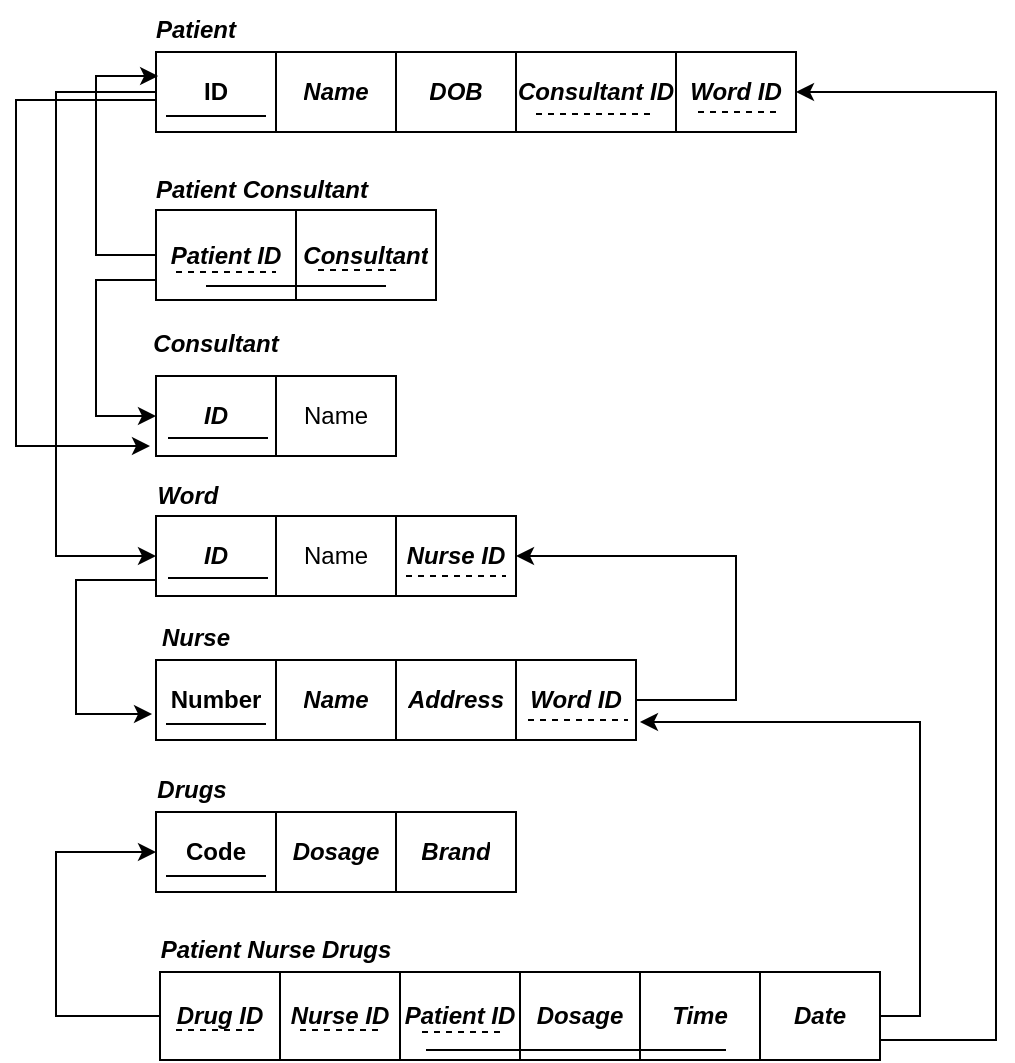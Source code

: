<mxfile version="26.1.0">
  <diagram name="Page-1" id="5h2d2MQ0FJStADJ7_BCh">
    <mxGraphModel dx="880" dy="434" grid="1" gridSize="10" guides="1" tooltips="1" connect="1" arrows="1" fold="1" page="1" pageScale="1" pageWidth="827" pageHeight="1169" math="0" shadow="0">
      <root>
        <mxCell id="0" />
        <mxCell id="1" parent="0" />
        <mxCell id="lWF1h2d94blJFTGx3S3K-1" value="&lt;b&gt;&lt;i&gt;Patient&lt;/i&gt;&lt;/b&gt;" style="text;strokeColor=none;align=center;fillColor=none;html=1;verticalAlign=middle;whiteSpace=wrap;rounded=0;" vertex="1" parent="1">
          <mxGeometry x="70" y="70" width="60" height="30" as="geometry" />
        </mxCell>
        <mxCell id="lWF1h2d94blJFTGx3S3K-2" value="" style="shape=table;startSize=0;container=1;collapsible=0;childLayout=tableLayout;" vertex="1" parent="1">
          <mxGeometry x="80" y="96" width="180" height="40" as="geometry" />
        </mxCell>
        <mxCell id="lWF1h2d94blJFTGx3S3K-3" value="" style="shape=tableRow;horizontal=0;startSize=0;swimlaneHead=0;swimlaneBody=0;strokeColor=inherit;top=0;left=0;bottom=0;right=0;collapsible=0;dropTarget=0;fillColor=none;points=[[0,0.5],[1,0.5]];portConstraint=eastwest;" vertex="1" parent="lWF1h2d94blJFTGx3S3K-2">
          <mxGeometry width="180" height="40" as="geometry" />
        </mxCell>
        <mxCell id="lWF1h2d94blJFTGx3S3K-4" value="&lt;b&gt;ID&lt;/b&gt;" style="shape=partialRectangle;html=1;whiteSpace=wrap;connectable=0;strokeColor=inherit;overflow=hidden;fillColor=none;top=0;left=0;bottom=0;right=0;pointerEvents=1;" vertex="1" parent="lWF1h2d94blJFTGx3S3K-3">
          <mxGeometry width="60" height="40" as="geometry">
            <mxRectangle width="60" height="40" as="alternateBounds" />
          </mxGeometry>
        </mxCell>
        <mxCell id="lWF1h2d94blJFTGx3S3K-5" value="&lt;b&gt;&lt;i&gt;Name&lt;/i&gt;&lt;/b&gt;" style="shape=partialRectangle;html=1;whiteSpace=wrap;connectable=0;strokeColor=inherit;overflow=hidden;fillColor=none;top=0;left=0;bottom=0;right=0;pointerEvents=1;" vertex="1" parent="lWF1h2d94blJFTGx3S3K-3">
          <mxGeometry x="60" width="60" height="40" as="geometry">
            <mxRectangle width="60" height="40" as="alternateBounds" />
          </mxGeometry>
        </mxCell>
        <mxCell id="lWF1h2d94blJFTGx3S3K-6" value="&lt;b&gt;&lt;i&gt;DOB&lt;/i&gt;&lt;/b&gt;" style="shape=partialRectangle;html=1;whiteSpace=wrap;connectable=0;strokeColor=inherit;overflow=hidden;fillColor=none;top=0;left=0;bottom=0;right=0;pointerEvents=1;" vertex="1" parent="lWF1h2d94blJFTGx3S3K-3">
          <mxGeometry x="120" width="60" height="40" as="geometry">
            <mxRectangle width="60" height="40" as="alternateBounds" />
          </mxGeometry>
        </mxCell>
        <mxCell id="lWF1h2d94blJFTGx3S3K-7" value="&lt;b&gt;&lt;i&gt;Consultant&lt;/i&gt;&lt;/b&gt;" style="text;strokeColor=none;align=center;fillColor=none;html=1;verticalAlign=middle;whiteSpace=wrap;rounded=0;" vertex="1" parent="1">
          <mxGeometry x="80" y="227" width="60" height="30" as="geometry" />
        </mxCell>
        <mxCell id="lWF1h2d94blJFTGx3S3K-8" value="" style="shape=table;startSize=0;container=1;collapsible=0;childLayout=tableLayout;" vertex="1" parent="1">
          <mxGeometry x="80" y="258" width="120" height="40" as="geometry" />
        </mxCell>
        <mxCell id="lWF1h2d94blJFTGx3S3K-9" value="" style="shape=tableRow;horizontal=0;startSize=0;swimlaneHead=0;swimlaneBody=0;strokeColor=inherit;top=0;left=0;bottom=0;right=0;collapsible=0;dropTarget=0;fillColor=none;points=[[0,0.5],[1,0.5]];portConstraint=eastwest;" vertex="1" parent="lWF1h2d94blJFTGx3S3K-8">
          <mxGeometry width="120" height="40" as="geometry" />
        </mxCell>
        <mxCell id="lWF1h2d94blJFTGx3S3K-10" value="&lt;b&gt;&lt;i&gt;ID&lt;/i&gt;&lt;/b&gt;" style="shape=partialRectangle;html=1;whiteSpace=wrap;connectable=0;strokeColor=inherit;overflow=hidden;fillColor=none;top=0;left=0;bottom=0;right=0;pointerEvents=1;" vertex="1" parent="lWF1h2d94blJFTGx3S3K-9">
          <mxGeometry width="60" height="40" as="geometry">
            <mxRectangle width="60" height="40" as="alternateBounds" />
          </mxGeometry>
        </mxCell>
        <mxCell id="lWF1h2d94blJFTGx3S3K-11" value="Name" style="shape=partialRectangle;html=1;whiteSpace=wrap;connectable=0;strokeColor=inherit;overflow=hidden;fillColor=none;top=0;left=0;bottom=0;right=0;pointerEvents=1;" vertex="1" parent="lWF1h2d94blJFTGx3S3K-9">
          <mxGeometry x="60" width="60" height="40" as="geometry">
            <mxRectangle width="60" height="40" as="alternateBounds" />
          </mxGeometry>
        </mxCell>
        <mxCell id="lWF1h2d94blJFTGx3S3K-12" value="" style="endArrow=none;html=1;rounded=0;" edge="1" parent="1">
          <mxGeometry width="50" height="50" relative="1" as="geometry">
            <mxPoint x="85" y="128" as="sourcePoint" />
            <mxPoint x="135" y="128" as="targetPoint" />
          </mxGeometry>
        </mxCell>
        <mxCell id="lWF1h2d94blJFTGx3S3K-13" value="" style="endArrow=none;html=1;rounded=0;" edge="1" parent="1">
          <mxGeometry width="50" height="50" relative="1" as="geometry">
            <mxPoint x="86" y="289" as="sourcePoint" />
            <mxPoint x="136" y="289" as="targetPoint" />
          </mxGeometry>
        </mxCell>
        <mxCell id="lWF1h2d94blJFTGx3S3K-20" value="&lt;b&gt;&lt;i&gt;Word&lt;/i&gt;&lt;/b&gt;" style="text;strokeColor=none;align=center;fillColor=none;html=1;verticalAlign=middle;whiteSpace=wrap;rounded=0;" vertex="1" parent="1">
          <mxGeometry x="66" y="303" width="60" height="30" as="geometry" />
        </mxCell>
        <mxCell id="lWF1h2d94blJFTGx3S3K-21" value="" style="shape=table;startSize=0;container=1;collapsible=0;childLayout=tableLayout;" vertex="1" parent="1">
          <mxGeometry x="80" y="328" width="120" height="40" as="geometry" />
        </mxCell>
        <mxCell id="lWF1h2d94blJFTGx3S3K-22" value="" style="shape=tableRow;horizontal=0;startSize=0;swimlaneHead=0;swimlaneBody=0;strokeColor=inherit;top=0;left=0;bottom=0;right=0;collapsible=0;dropTarget=0;fillColor=none;points=[[0,0.5],[1,0.5]];portConstraint=eastwest;" vertex="1" parent="lWF1h2d94blJFTGx3S3K-21">
          <mxGeometry width="120" height="40" as="geometry" />
        </mxCell>
        <mxCell id="lWF1h2d94blJFTGx3S3K-23" value="&lt;b&gt;&lt;i&gt;ID&lt;/i&gt;&lt;/b&gt;" style="shape=partialRectangle;html=1;whiteSpace=wrap;connectable=0;strokeColor=inherit;overflow=hidden;fillColor=none;top=0;left=0;bottom=0;right=0;pointerEvents=1;" vertex="1" parent="lWF1h2d94blJFTGx3S3K-22">
          <mxGeometry width="60" height="40" as="geometry">
            <mxRectangle width="60" height="40" as="alternateBounds" />
          </mxGeometry>
        </mxCell>
        <mxCell id="lWF1h2d94blJFTGx3S3K-24" value="Name" style="shape=partialRectangle;html=1;whiteSpace=wrap;connectable=0;strokeColor=inherit;overflow=hidden;fillColor=none;top=0;left=0;bottom=0;right=0;pointerEvents=1;" vertex="1" parent="lWF1h2d94blJFTGx3S3K-22">
          <mxGeometry x="60" width="60" height="40" as="geometry">
            <mxRectangle width="60" height="40" as="alternateBounds" />
          </mxGeometry>
        </mxCell>
        <mxCell id="lWF1h2d94blJFTGx3S3K-25" value="" style="endArrow=none;html=1;rounded=0;" edge="1" parent="1">
          <mxGeometry width="50" height="50" relative="1" as="geometry">
            <mxPoint x="86" y="359" as="sourcePoint" />
            <mxPoint x="136" y="359" as="targetPoint" />
          </mxGeometry>
        </mxCell>
        <mxCell id="lWF1h2d94blJFTGx3S3K-26" value="&lt;b&gt;&lt;i&gt;Nurse&lt;/i&gt;&lt;/b&gt;" style="text;strokeColor=none;align=center;fillColor=none;html=1;verticalAlign=middle;whiteSpace=wrap;rounded=0;" vertex="1" parent="1">
          <mxGeometry x="70" y="374" width="60" height="30" as="geometry" />
        </mxCell>
        <mxCell id="lWF1h2d94blJFTGx3S3K-27" value="" style="shape=table;startSize=0;container=1;collapsible=0;childLayout=tableLayout;" vertex="1" parent="1">
          <mxGeometry x="80" y="400" width="180" height="40" as="geometry" />
        </mxCell>
        <mxCell id="lWF1h2d94blJFTGx3S3K-28" value="" style="shape=tableRow;horizontal=0;startSize=0;swimlaneHead=0;swimlaneBody=0;strokeColor=inherit;top=0;left=0;bottom=0;right=0;collapsible=0;dropTarget=0;fillColor=none;points=[[0,0.5],[1,0.5]];portConstraint=eastwest;" vertex="1" parent="lWF1h2d94blJFTGx3S3K-27">
          <mxGeometry width="180" height="40" as="geometry" />
        </mxCell>
        <mxCell id="lWF1h2d94blJFTGx3S3K-29" value="&lt;b&gt;Number&lt;/b&gt;" style="shape=partialRectangle;html=1;whiteSpace=wrap;connectable=0;strokeColor=inherit;overflow=hidden;fillColor=none;top=0;left=0;bottom=0;right=0;pointerEvents=1;" vertex="1" parent="lWF1h2d94blJFTGx3S3K-28">
          <mxGeometry width="60" height="40" as="geometry">
            <mxRectangle width="60" height="40" as="alternateBounds" />
          </mxGeometry>
        </mxCell>
        <mxCell id="lWF1h2d94blJFTGx3S3K-30" value="&lt;b&gt;&lt;i&gt;Name&lt;/i&gt;&lt;/b&gt;" style="shape=partialRectangle;html=1;whiteSpace=wrap;connectable=0;strokeColor=inherit;overflow=hidden;fillColor=none;top=0;left=0;bottom=0;right=0;pointerEvents=1;" vertex="1" parent="lWF1h2d94blJFTGx3S3K-28">
          <mxGeometry x="60" width="60" height="40" as="geometry">
            <mxRectangle width="60" height="40" as="alternateBounds" />
          </mxGeometry>
        </mxCell>
        <mxCell id="lWF1h2d94blJFTGx3S3K-31" value="&lt;b&gt;&lt;i&gt;Address&lt;/i&gt;&lt;/b&gt;" style="shape=partialRectangle;html=1;whiteSpace=wrap;connectable=0;strokeColor=inherit;overflow=hidden;fillColor=none;top=0;left=0;bottom=0;right=0;pointerEvents=1;" vertex="1" parent="lWF1h2d94blJFTGx3S3K-28">
          <mxGeometry x="120" width="60" height="40" as="geometry">
            <mxRectangle width="60" height="40" as="alternateBounds" />
          </mxGeometry>
        </mxCell>
        <mxCell id="lWF1h2d94blJFTGx3S3K-32" value="" style="endArrow=none;html=1;rounded=0;" edge="1" parent="1">
          <mxGeometry width="50" height="50" relative="1" as="geometry">
            <mxPoint x="85" y="432" as="sourcePoint" />
            <mxPoint x="135" y="432" as="targetPoint" />
          </mxGeometry>
        </mxCell>
        <mxCell id="lWF1h2d94blJFTGx3S3K-33" value="&lt;b&gt;&lt;i&gt;Drugs&lt;/i&gt;&lt;/b&gt;" style="text;strokeColor=none;align=center;fillColor=none;html=1;verticalAlign=middle;whiteSpace=wrap;rounded=0;" vertex="1" parent="1">
          <mxGeometry x="68" y="450" width="60" height="30" as="geometry" />
        </mxCell>
        <mxCell id="lWF1h2d94blJFTGx3S3K-34" value="" style="shape=table;startSize=0;container=1;collapsible=0;childLayout=tableLayout;" vertex="1" parent="1">
          <mxGeometry x="80" y="476" width="180" height="40" as="geometry" />
        </mxCell>
        <mxCell id="lWF1h2d94blJFTGx3S3K-35" value="" style="shape=tableRow;horizontal=0;startSize=0;swimlaneHead=0;swimlaneBody=0;strokeColor=inherit;top=0;left=0;bottom=0;right=0;collapsible=0;dropTarget=0;fillColor=none;points=[[0,0.5],[1,0.5]];portConstraint=eastwest;" vertex="1" parent="lWF1h2d94blJFTGx3S3K-34">
          <mxGeometry width="180" height="40" as="geometry" />
        </mxCell>
        <mxCell id="lWF1h2d94blJFTGx3S3K-36" value="&lt;b&gt;Code&lt;/b&gt;" style="shape=partialRectangle;html=1;whiteSpace=wrap;connectable=0;strokeColor=inherit;overflow=hidden;fillColor=none;top=0;left=0;bottom=0;right=0;pointerEvents=1;" vertex="1" parent="lWF1h2d94blJFTGx3S3K-35">
          <mxGeometry width="60" height="40" as="geometry">
            <mxRectangle width="60" height="40" as="alternateBounds" />
          </mxGeometry>
        </mxCell>
        <mxCell id="lWF1h2d94blJFTGx3S3K-37" value="&lt;b&gt;&lt;i&gt;Dosage&lt;/i&gt;&lt;/b&gt;" style="shape=partialRectangle;html=1;whiteSpace=wrap;connectable=0;strokeColor=inherit;overflow=hidden;fillColor=none;top=0;left=0;bottom=0;right=0;pointerEvents=1;" vertex="1" parent="lWF1h2d94blJFTGx3S3K-35">
          <mxGeometry x="60" width="60" height="40" as="geometry">
            <mxRectangle width="60" height="40" as="alternateBounds" />
          </mxGeometry>
        </mxCell>
        <mxCell id="lWF1h2d94blJFTGx3S3K-38" value="&lt;b&gt;&lt;i&gt;Brand&lt;/i&gt;&lt;/b&gt;" style="shape=partialRectangle;html=1;whiteSpace=wrap;connectable=0;strokeColor=inherit;overflow=hidden;fillColor=none;top=0;left=0;bottom=0;right=0;pointerEvents=1;" vertex="1" parent="lWF1h2d94blJFTGx3S3K-35">
          <mxGeometry x="120" width="60" height="40" as="geometry">
            <mxRectangle width="60" height="40" as="alternateBounds" />
          </mxGeometry>
        </mxCell>
        <mxCell id="lWF1h2d94blJFTGx3S3K-39" value="" style="endArrow=none;html=1;rounded=0;" edge="1" parent="1">
          <mxGeometry width="50" height="50" relative="1" as="geometry">
            <mxPoint x="85" y="508" as="sourcePoint" />
            <mxPoint x="135" y="508" as="targetPoint" />
          </mxGeometry>
        </mxCell>
        <mxCell id="lWF1h2d94blJFTGx3S3K-40" value="&lt;b&gt;&lt;i&gt;Patient Consultant&lt;/i&gt;&lt;/b&gt;" style="text;strokeColor=none;align=center;fillColor=none;html=1;verticalAlign=middle;whiteSpace=wrap;rounded=0;" vertex="1" parent="1">
          <mxGeometry x="78" y="150" width="110" height="30" as="geometry" />
        </mxCell>
        <mxCell id="lWF1h2d94blJFTGx3S3K-41" value="" style="shape=table;startSize=0;container=1;collapsible=0;childLayout=tableLayout;" vertex="1" parent="1">
          <mxGeometry x="80" y="175" width="140" height="45" as="geometry" />
        </mxCell>
        <mxCell id="lWF1h2d94blJFTGx3S3K-42" value="" style="shape=tableRow;horizontal=0;startSize=0;swimlaneHead=0;swimlaneBody=0;strokeColor=inherit;top=0;left=0;bottom=0;right=0;collapsible=0;dropTarget=0;fillColor=none;points=[[0,0.5],[1,0.5]];portConstraint=eastwest;" vertex="1" parent="lWF1h2d94blJFTGx3S3K-41">
          <mxGeometry width="140" height="45" as="geometry" />
        </mxCell>
        <mxCell id="lWF1h2d94blJFTGx3S3K-43" value="&lt;b&gt;&lt;i&gt;Patient ID&lt;/i&gt;&lt;/b&gt;" style="shape=partialRectangle;html=1;whiteSpace=wrap;connectable=0;strokeColor=inherit;overflow=hidden;fillColor=none;top=0;left=0;bottom=0;right=0;pointerEvents=1;" vertex="1" parent="lWF1h2d94blJFTGx3S3K-42">
          <mxGeometry width="70" height="45" as="geometry">
            <mxRectangle width="70" height="45" as="alternateBounds" />
          </mxGeometry>
        </mxCell>
        <mxCell id="lWF1h2d94blJFTGx3S3K-44" value="&lt;b&gt;&lt;i&gt;Consultant&lt;/i&gt;&lt;/b&gt;" style="shape=partialRectangle;html=1;whiteSpace=wrap;connectable=0;strokeColor=inherit;overflow=hidden;fillColor=none;top=0;left=0;bottom=0;right=0;pointerEvents=1;" vertex="1" parent="lWF1h2d94blJFTGx3S3K-42">
          <mxGeometry x="70" width="70" height="45" as="geometry">
            <mxRectangle width="70" height="45" as="alternateBounds" />
          </mxGeometry>
        </mxCell>
        <mxCell id="lWF1h2d94blJFTGx3S3K-46" value="" style="endArrow=none;dashed=1;html=1;rounded=0;" edge="1" parent="1">
          <mxGeometry width="50" height="50" relative="1" as="geometry">
            <mxPoint x="90" y="206" as="sourcePoint" />
            <mxPoint x="140" y="206" as="targetPoint" />
          </mxGeometry>
        </mxCell>
        <mxCell id="lWF1h2d94blJFTGx3S3K-47" value="" style="endArrow=none;dashed=1;html=1;rounded=0;" edge="1" parent="1">
          <mxGeometry width="50" height="50" relative="1" as="geometry">
            <mxPoint x="161" y="205" as="sourcePoint" />
            <mxPoint x="201" y="205" as="targetPoint" />
          </mxGeometry>
        </mxCell>
        <mxCell id="lWF1h2d94blJFTGx3S3K-48" value="" style="endArrow=none;html=1;rounded=0;" edge="1" parent="1">
          <mxGeometry width="50" height="50" relative="1" as="geometry">
            <mxPoint x="105" y="213" as="sourcePoint" />
            <mxPoint x="195" y="213" as="targetPoint" />
          </mxGeometry>
        </mxCell>
        <mxCell id="lWF1h2d94blJFTGx3S3K-49" style="edgeStyle=orthogonalEdgeStyle;rounded=0;orthogonalLoop=1;jettySize=auto;html=1;exitX=0;exitY=0.5;exitDx=0;exitDy=0;entryX=0.006;entryY=0.3;entryDx=0;entryDy=0;entryPerimeter=0;" edge="1" parent="1" source="lWF1h2d94blJFTGx3S3K-42" target="lWF1h2d94blJFTGx3S3K-3">
          <mxGeometry relative="1" as="geometry">
            <Array as="points">
              <mxPoint x="50" y="198" />
              <mxPoint x="50" y="108" />
            </Array>
          </mxGeometry>
        </mxCell>
        <mxCell id="lWF1h2d94blJFTGx3S3K-50" style="edgeStyle=orthogonalEdgeStyle;rounded=0;orthogonalLoop=1;jettySize=auto;html=1;exitX=0;exitY=0.5;exitDx=0;exitDy=0;entryX=0;entryY=0.5;entryDx=0;entryDy=0;" edge="1" parent="1" source="lWF1h2d94blJFTGx3S3K-42" target="lWF1h2d94blJFTGx3S3K-9">
          <mxGeometry relative="1" as="geometry">
            <Array as="points">
              <mxPoint x="80" y="210" />
              <mxPoint x="50" y="210" />
              <mxPoint x="50" y="278" />
            </Array>
          </mxGeometry>
        </mxCell>
        <mxCell id="lWF1h2d94blJFTGx3S3K-51" value="" style="shape=table;startSize=0;container=1;collapsible=0;childLayout=tableLayout;" vertex="1" parent="1">
          <mxGeometry x="260" y="96" width="80" height="40" as="geometry" />
        </mxCell>
        <mxCell id="lWF1h2d94blJFTGx3S3K-52" value="" style="shape=tableRow;horizontal=0;startSize=0;swimlaneHead=0;swimlaneBody=0;strokeColor=inherit;top=0;left=0;bottom=0;right=0;collapsible=0;dropTarget=0;fillColor=none;points=[[0,0.5],[1,0.5]];portConstraint=eastwest;" vertex="1" parent="lWF1h2d94blJFTGx3S3K-51">
          <mxGeometry width="80" height="40" as="geometry" />
        </mxCell>
        <mxCell id="lWF1h2d94blJFTGx3S3K-53" value="&lt;b&gt;&lt;i&gt;Consultant ID&lt;/i&gt;&lt;/b&gt;" style="shape=partialRectangle;html=1;whiteSpace=wrap;connectable=0;strokeColor=inherit;overflow=hidden;fillColor=none;top=0;left=0;bottom=0;right=0;pointerEvents=1;" vertex="1" parent="lWF1h2d94blJFTGx3S3K-52">
          <mxGeometry width="80" height="40" as="geometry">
            <mxRectangle width="80" height="40" as="alternateBounds" />
          </mxGeometry>
        </mxCell>
        <mxCell id="lWF1h2d94blJFTGx3S3K-54" style="edgeStyle=orthogonalEdgeStyle;rounded=0;orthogonalLoop=1;jettySize=auto;html=1;exitX=0;exitY=0.5;exitDx=0;exitDy=0;entryX=-0.025;entryY=0.875;entryDx=0;entryDy=0;entryPerimeter=0;" edge="1" parent="1" source="lWF1h2d94blJFTGx3S3K-3" target="lWF1h2d94blJFTGx3S3K-9">
          <mxGeometry relative="1" as="geometry">
            <mxPoint x="40" y="260" as="targetPoint" />
            <Array as="points">
              <mxPoint x="80" y="120" />
              <mxPoint x="10" y="120" />
              <mxPoint x="10" y="293" />
            </Array>
          </mxGeometry>
        </mxCell>
        <mxCell id="lWF1h2d94blJFTGx3S3K-55" value="" style="shape=table;startSize=0;container=1;collapsible=0;childLayout=tableLayout;" vertex="1" parent="1">
          <mxGeometry x="340" y="96" width="60" height="40" as="geometry" />
        </mxCell>
        <mxCell id="lWF1h2d94blJFTGx3S3K-56" value="" style="shape=tableRow;horizontal=0;startSize=0;swimlaneHead=0;swimlaneBody=0;strokeColor=inherit;top=0;left=0;bottom=0;right=0;collapsible=0;dropTarget=0;fillColor=none;points=[[0,0.5],[1,0.5]];portConstraint=eastwest;" vertex="1" parent="lWF1h2d94blJFTGx3S3K-55">
          <mxGeometry width="60" height="40" as="geometry" />
        </mxCell>
        <mxCell id="lWF1h2d94blJFTGx3S3K-57" value="&lt;b&gt;&lt;i&gt;Word ID&lt;/i&gt;&lt;/b&gt;" style="shape=partialRectangle;html=1;whiteSpace=wrap;connectable=0;strokeColor=inherit;overflow=hidden;fillColor=none;top=0;left=0;bottom=0;right=0;pointerEvents=1;" vertex="1" parent="lWF1h2d94blJFTGx3S3K-56">
          <mxGeometry width="60" height="40" as="geometry">
            <mxRectangle width="60" height="40" as="alternateBounds" />
          </mxGeometry>
        </mxCell>
        <mxCell id="lWF1h2d94blJFTGx3S3K-58" value="" style="endArrow=none;dashed=1;html=1;rounded=0;" edge="1" parent="1">
          <mxGeometry width="50" height="50" relative="1" as="geometry">
            <mxPoint x="270" y="127" as="sourcePoint" />
            <mxPoint x="330" y="127" as="targetPoint" />
          </mxGeometry>
        </mxCell>
        <mxCell id="lWF1h2d94blJFTGx3S3K-59" value="" style="endArrow=none;dashed=1;html=1;rounded=0;" edge="1" parent="1">
          <mxGeometry width="50" height="50" relative="1" as="geometry">
            <mxPoint x="351" y="126" as="sourcePoint" />
            <mxPoint x="391" y="126" as="targetPoint" />
          </mxGeometry>
        </mxCell>
        <mxCell id="lWF1h2d94blJFTGx3S3K-61" style="edgeStyle=orthogonalEdgeStyle;rounded=0;orthogonalLoop=1;jettySize=auto;html=1;exitX=0;exitY=0.5;exitDx=0;exitDy=0;entryX=0;entryY=0.5;entryDx=0;entryDy=0;" edge="1" parent="1" source="lWF1h2d94blJFTGx3S3K-3" target="lWF1h2d94blJFTGx3S3K-22">
          <mxGeometry relative="1" as="geometry">
            <Array as="points">
              <mxPoint x="30" y="116" />
              <mxPoint x="30" y="348" />
            </Array>
          </mxGeometry>
        </mxCell>
        <mxCell id="lWF1h2d94blJFTGx3S3K-62" value="" style="shape=table;startSize=0;container=1;collapsible=0;childLayout=tableLayout;" vertex="1" parent="1">
          <mxGeometry x="200" y="328" width="60" height="40" as="geometry" />
        </mxCell>
        <mxCell id="lWF1h2d94blJFTGx3S3K-63" value="" style="shape=tableRow;horizontal=0;startSize=0;swimlaneHead=0;swimlaneBody=0;strokeColor=inherit;top=0;left=0;bottom=0;right=0;collapsible=0;dropTarget=0;fillColor=none;points=[[0,0.5],[1,0.5]];portConstraint=eastwest;" vertex="1" parent="lWF1h2d94blJFTGx3S3K-62">
          <mxGeometry width="60" height="40" as="geometry" />
        </mxCell>
        <mxCell id="lWF1h2d94blJFTGx3S3K-64" value="&lt;b&gt;&lt;i&gt;Nurse ID&lt;/i&gt;&lt;/b&gt;" style="shape=partialRectangle;html=1;whiteSpace=wrap;connectable=0;strokeColor=inherit;overflow=hidden;fillColor=none;top=0;left=0;bottom=0;right=0;pointerEvents=1;" vertex="1" parent="lWF1h2d94blJFTGx3S3K-63">
          <mxGeometry width="60" height="40" as="geometry">
            <mxRectangle width="60" height="40" as="alternateBounds" />
          </mxGeometry>
        </mxCell>
        <mxCell id="lWF1h2d94blJFTGx3S3K-65" style="edgeStyle=orthogonalEdgeStyle;rounded=0;orthogonalLoop=1;jettySize=auto;html=1;exitX=0;exitY=0.5;exitDx=0;exitDy=0;entryX=-0.011;entryY=0.675;entryDx=0;entryDy=0;entryPerimeter=0;" edge="1" parent="1" source="lWF1h2d94blJFTGx3S3K-22" target="lWF1h2d94blJFTGx3S3K-28">
          <mxGeometry relative="1" as="geometry">
            <Array as="points">
              <mxPoint x="80" y="360" />
              <mxPoint x="40" y="360" />
              <mxPoint x="40" y="427" />
            </Array>
          </mxGeometry>
        </mxCell>
        <mxCell id="lWF1h2d94blJFTGx3S3K-66" value="" style="endArrow=none;dashed=1;html=1;rounded=0;" edge="1" parent="1">
          <mxGeometry width="50" height="50" relative="1" as="geometry">
            <mxPoint x="205" y="358" as="sourcePoint" />
            <mxPoint x="255" y="358" as="targetPoint" />
          </mxGeometry>
        </mxCell>
        <mxCell id="lWF1h2d94blJFTGx3S3K-67" value="" style="shape=table;startSize=0;container=1;collapsible=0;childLayout=tableLayout;" vertex="1" parent="1">
          <mxGeometry x="260" y="400" width="60" height="40" as="geometry" />
        </mxCell>
        <mxCell id="lWF1h2d94blJFTGx3S3K-68" value="" style="shape=tableRow;horizontal=0;startSize=0;swimlaneHead=0;swimlaneBody=0;strokeColor=inherit;top=0;left=0;bottom=0;right=0;collapsible=0;dropTarget=0;fillColor=none;points=[[0,0.5],[1,0.5]];portConstraint=eastwest;" vertex="1" parent="lWF1h2d94blJFTGx3S3K-67">
          <mxGeometry width="60" height="40" as="geometry" />
        </mxCell>
        <mxCell id="lWF1h2d94blJFTGx3S3K-69" value="&lt;b&gt;&lt;i&gt;Word ID&lt;/i&gt;&lt;/b&gt;" style="shape=partialRectangle;html=1;whiteSpace=wrap;connectable=0;strokeColor=inherit;overflow=hidden;fillColor=none;top=0;left=0;bottom=0;right=0;pointerEvents=1;" vertex="1" parent="lWF1h2d94blJFTGx3S3K-68">
          <mxGeometry width="60" height="40" as="geometry">
            <mxRectangle width="60" height="40" as="alternateBounds" />
          </mxGeometry>
        </mxCell>
        <mxCell id="lWF1h2d94blJFTGx3S3K-70" value="" style="endArrow=none;dashed=1;html=1;rounded=0;" edge="1" parent="1">
          <mxGeometry width="50" height="50" relative="1" as="geometry">
            <mxPoint x="266" y="430" as="sourcePoint" />
            <mxPoint x="316" y="430" as="targetPoint" />
          </mxGeometry>
        </mxCell>
        <mxCell id="lWF1h2d94blJFTGx3S3K-71" style="edgeStyle=orthogonalEdgeStyle;rounded=0;orthogonalLoop=1;jettySize=auto;html=1;exitX=1;exitY=0.5;exitDx=0;exitDy=0;entryX=1;entryY=0.5;entryDx=0;entryDy=0;" edge="1" parent="1" source="lWF1h2d94blJFTGx3S3K-68" target="lWF1h2d94blJFTGx3S3K-63">
          <mxGeometry relative="1" as="geometry">
            <Array as="points">
              <mxPoint x="370" y="420" />
              <mxPoint x="370" y="348" />
            </Array>
          </mxGeometry>
        </mxCell>
        <mxCell id="lWF1h2d94blJFTGx3S3K-72" value="&lt;b&gt;&lt;i&gt;Patient Nurse Drugs&lt;/i&gt;&lt;/b&gt;" style="text;strokeColor=none;align=center;fillColor=none;html=1;verticalAlign=middle;whiteSpace=wrap;rounded=0;" vertex="1" parent="1">
          <mxGeometry x="70" y="530" width="140" height="30" as="geometry" />
        </mxCell>
        <mxCell id="lWF1h2d94blJFTGx3S3K-73" value="" style="shape=table;startSize=0;container=1;collapsible=0;childLayout=tableLayout;" vertex="1" parent="1">
          <mxGeometry x="82" y="556" width="180" height="44" as="geometry" />
        </mxCell>
        <mxCell id="lWF1h2d94blJFTGx3S3K-74" value="" style="shape=tableRow;horizontal=0;startSize=0;swimlaneHead=0;swimlaneBody=0;strokeColor=inherit;top=0;left=0;bottom=0;right=0;collapsible=0;dropTarget=0;fillColor=none;points=[[0,0.5],[1,0.5]];portConstraint=eastwest;" vertex="1" parent="lWF1h2d94blJFTGx3S3K-73">
          <mxGeometry width="180" height="44" as="geometry" />
        </mxCell>
        <mxCell id="lWF1h2d94blJFTGx3S3K-75" value="&lt;b&gt;&lt;i&gt;Drug ID&lt;/i&gt;&lt;/b&gt;" style="shape=partialRectangle;html=1;whiteSpace=wrap;connectable=0;strokeColor=inherit;overflow=hidden;fillColor=none;top=0;left=0;bottom=0;right=0;pointerEvents=1;" vertex="1" parent="lWF1h2d94blJFTGx3S3K-74">
          <mxGeometry width="60" height="44" as="geometry">
            <mxRectangle width="60" height="44" as="alternateBounds" />
          </mxGeometry>
        </mxCell>
        <mxCell id="lWF1h2d94blJFTGx3S3K-76" value="&lt;b&gt;&lt;i&gt;Nurse ID&lt;/i&gt;&lt;/b&gt;" style="shape=partialRectangle;html=1;whiteSpace=wrap;connectable=0;strokeColor=inherit;overflow=hidden;fillColor=none;top=0;left=0;bottom=0;right=0;pointerEvents=1;" vertex="1" parent="lWF1h2d94blJFTGx3S3K-74">
          <mxGeometry x="60" width="60" height="44" as="geometry">
            <mxRectangle width="60" height="44" as="alternateBounds" />
          </mxGeometry>
        </mxCell>
        <mxCell id="lWF1h2d94blJFTGx3S3K-77" value="&lt;b&gt;&lt;i&gt;Patient ID&lt;/i&gt;&lt;/b&gt;" style="shape=partialRectangle;html=1;whiteSpace=wrap;connectable=0;strokeColor=inherit;overflow=hidden;fillColor=none;top=0;left=0;bottom=0;right=0;pointerEvents=1;" vertex="1" parent="lWF1h2d94blJFTGx3S3K-74">
          <mxGeometry x="120" width="60" height="44" as="geometry">
            <mxRectangle width="60" height="44" as="alternateBounds" />
          </mxGeometry>
        </mxCell>
        <mxCell id="lWF1h2d94blJFTGx3S3K-79" value="" style="endArrow=none;dashed=1;html=1;rounded=0;" edge="1" parent="1">
          <mxGeometry width="50" height="50" relative="1" as="geometry">
            <mxPoint x="90" y="585" as="sourcePoint" />
            <mxPoint x="130" y="585" as="targetPoint" />
          </mxGeometry>
        </mxCell>
        <mxCell id="lWF1h2d94blJFTGx3S3K-80" value="" style="endArrow=none;dashed=1;html=1;rounded=0;" edge="1" parent="1">
          <mxGeometry width="50" height="50" relative="1" as="geometry">
            <mxPoint x="152" y="585" as="sourcePoint" />
            <mxPoint x="192" y="585" as="targetPoint" />
          </mxGeometry>
        </mxCell>
        <mxCell id="lWF1h2d94blJFTGx3S3K-81" value="" style="endArrow=none;dashed=1;html=1;rounded=0;" edge="1" parent="1">
          <mxGeometry width="50" height="50" relative="1" as="geometry">
            <mxPoint x="213" y="586" as="sourcePoint" />
            <mxPoint x="253" y="586" as="targetPoint" />
          </mxGeometry>
        </mxCell>
        <mxCell id="lWF1h2d94blJFTGx3S3K-82" value="" style="shape=table;startSize=0;container=1;collapsible=0;childLayout=tableLayout;" vertex="1" parent="1">
          <mxGeometry x="262" y="556" width="180" height="44" as="geometry" />
        </mxCell>
        <mxCell id="lWF1h2d94blJFTGx3S3K-83" value="" style="shape=tableRow;horizontal=0;startSize=0;swimlaneHead=0;swimlaneBody=0;strokeColor=inherit;top=0;left=0;bottom=0;right=0;collapsible=0;dropTarget=0;fillColor=none;points=[[0,0.5],[1,0.5]];portConstraint=eastwest;" vertex="1" parent="lWF1h2d94blJFTGx3S3K-82">
          <mxGeometry width="180" height="44" as="geometry" />
        </mxCell>
        <mxCell id="lWF1h2d94blJFTGx3S3K-84" value="&lt;b&gt;&lt;i&gt;Dosage&lt;/i&gt;&lt;/b&gt;" style="shape=partialRectangle;html=1;whiteSpace=wrap;connectable=0;strokeColor=inherit;overflow=hidden;fillColor=none;top=0;left=0;bottom=0;right=0;pointerEvents=1;" vertex="1" parent="lWF1h2d94blJFTGx3S3K-83">
          <mxGeometry width="60" height="44" as="geometry">
            <mxRectangle width="60" height="44" as="alternateBounds" />
          </mxGeometry>
        </mxCell>
        <mxCell id="lWF1h2d94blJFTGx3S3K-85" value="&lt;b&gt;&lt;i&gt;Time&lt;/i&gt;&lt;/b&gt;" style="shape=partialRectangle;html=1;whiteSpace=wrap;connectable=0;strokeColor=inherit;overflow=hidden;fillColor=none;top=0;left=0;bottom=0;right=0;pointerEvents=1;" vertex="1" parent="lWF1h2d94blJFTGx3S3K-83">
          <mxGeometry x="60" width="60" height="44" as="geometry">
            <mxRectangle width="60" height="44" as="alternateBounds" />
          </mxGeometry>
        </mxCell>
        <mxCell id="lWF1h2d94blJFTGx3S3K-86" value="&lt;b&gt;&lt;i&gt;Date&lt;/i&gt;&lt;/b&gt;" style="shape=partialRectangle;html=1;whiteSpace=wrap;connectable=0;strokeColor=inherit;overflow=hidden;fillColor=none;top=0;left=0;bottom=0;right=0;pointerEvents=1;" vertex="1" parent="lWF1h2d94blJFTGx3S3K-83">
          <mxGeometry x="120" width="60" height="44" as="geometry">
            <mxRectangle width="60" height="44" as="alternateBounds" />
          </mxGeometry>
        </mxCell>
        <mxCell id="lWF1h2d94blJFTGx3S3K-87" value="" style="endArrow=none;html=1;rounded=0;" edge="1" parent="1">
          <mxGeometry width="50" height="50" relative="1" as="geometry">
            <mxPoint x="215" y="595" as="sourcePoint" />
            <mxPoint x="365" y="595" as="targetPoint" />
          </mxGeometry>
        </mxCell>
        <mxCell id="lWF1h2d94blJFTGx3S3K-88" style="edgeStyle=orthogonalEdgeStyle;rounded=0;orthogonalLoop=1;jettySize=auto;html=1;exitX=0;exitY=0.5;exitDx=0;exitDy=0;entryX=0;entryY=0.5;entryDx=0;entryDy=0;" edge="1" parent="1" source="lWF1h2d94blJFTGx3S3K-74" target="lWF1h2d94blJFTGx3S3K-35">
          <mxGeometry relative="1" as="geometry">
            <Array as="points">
              <mxPoint x="30" y="578" />
              <mxPoint x="30" y="496" />
            </Array>
          </mxGeometry>
        </mxCell>
        <mxCell id="lWF1h2d94blJFTGx3S3K-89" style="edgeStyle=orthogonalEdgeStyle;rounded=0;orthogonalLoop=1;jettySize=auto;html=1;exitX=1;exitY=0.5;exitDx=0;exitDy=0;entryX=1.033;entryY=0.775;entryDx=0;entryDy=0;entryPerimeter=0;" edge="1" parent="1" source="lWF1h2d94blJFTGx3S3K-83" target="lWF1h2d94blJFTGx3S3K-68">
          <mxGeometry relative="1" as="geometry" />
        </mxCell>
        <mxCell id="lWF1h2d94blJFTGx3S3K-94" style="edgeStyle=orthogonalEdgeStyle;rounded=0;orthogonalLoop=1;jettySize=auto;html=1;exitX=1;exitY=0.5;exitDx=0;exitDy=0;entryX=1;entryY=0.5;entryDx=0;entryDy=0;" edge="1" parent="1" source="lWF1h2d94blJFTGx3S3K-83" target="lWF1h2d94blJFTGx3S3K-56">
          <mxGeometry relative="1" as="geometry">
            <Array as="points">
              <mxPoint x="442" y="590" />
              <mxPoint x="500" y="590" />
              <mxPoint x="500" y="116" />
            </Array>
          </mxGeometry>
        </mxCell>
      </root>
    </mxGraphModel>
  </diagram>
</mxfile>
